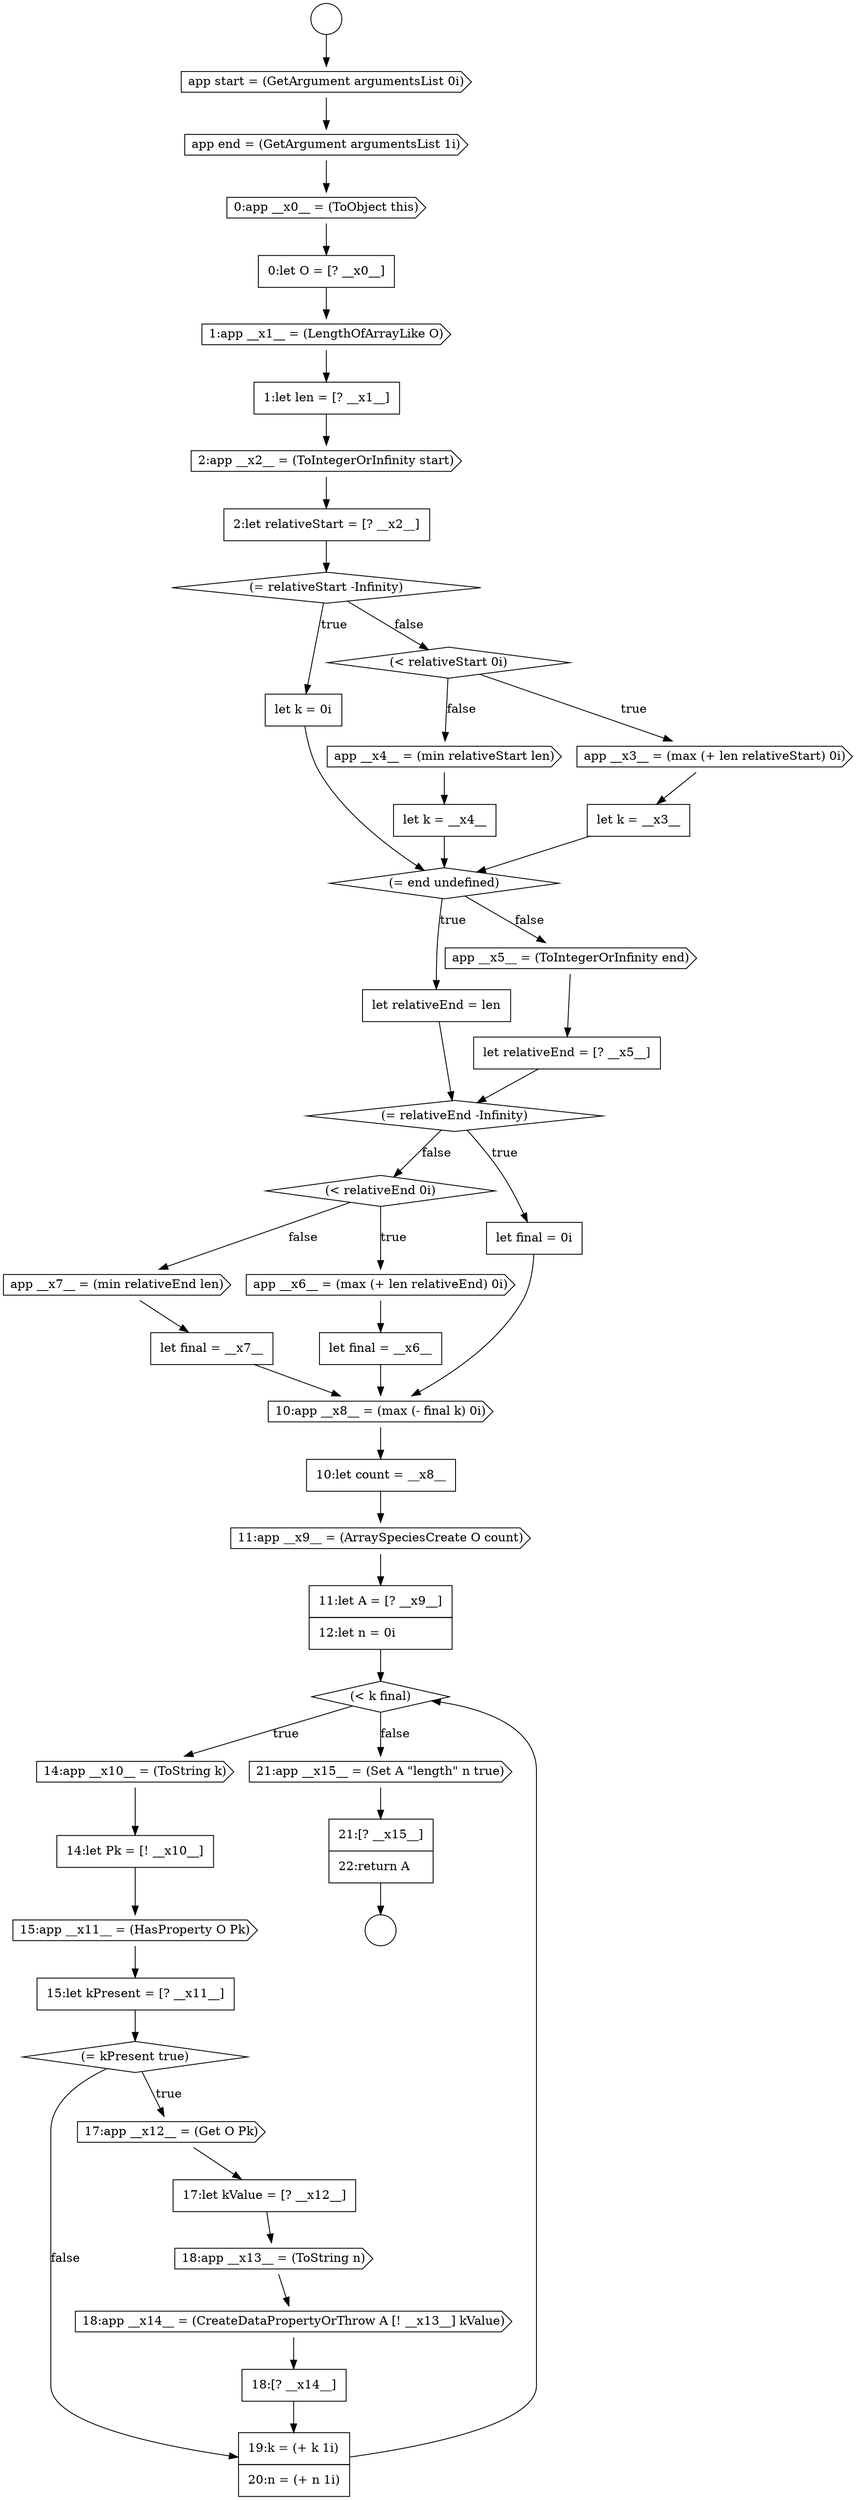 digraph {
  node16736 [shape=none, margin=0, label=<<font color="black">
    <table border="0" cellborder="1" cellspacing="0" cellpadding="10">
      <tr><td align="left">let k = 0i</td></tr>
    </table>
  </font>> color="black" fillcolor="white" style=filled]
  node16758 [shape=cds, label=<<font color="black">14:app __x10__ = (ToString k)</font>> color="black" fillcolor="white" style=filled]
  node16741 [shape=none, margin=0, label=<<font color="black">
    <table border="0" cellborder="1" cellspacing="0" cellpadding="10">
      <tr><td align="left">let k = __x4__</td></tr>
    </table>
  </font>> color="black" fillcolor="white" style=filled]
  node16750 [shape=none, margin=0, label=<<font color="black">
    <table border="0" cellborder="1" cellspacing="0" cellpadding="10">
      <tr><td align="left">let final = __x6__</td></tr>
    </table>
  </font>> color="black" fillcolor="white" style=filled]
  node16764 [shape=none, margin=0, label=<<font color="black">
    <table border="0" cellborder="1" cellspacing="0" cellpadding="10">
      <tr><td align="left">17:let kValue = [? __x12__]</td></tr>
    </table>
  </font>> color="black" fillcolor="white" style=filled]
  node16746 [shape=diamond, label=<<font color="black">(= relativeEnd -Infinity)</font>> color="black" fillcolor="white" style=filled]
  node16728 [shape=cds, label=<<font color="black">app end = (GetArgument argumentsList 1i)</font>> color="black" fillcolor="white" style=filled]
  node16756 [shape=none, margin=0, label=<<font color="black">
    <table border="0" cellborder="1" cellspacing="0" cellpadding="10">
      <tr><td align="left">11:let A = [? __x9__]</td></tr>
      <tr><td align="left">12:let n = 0i</td></tr>
    </table>
  </font>> color="black" fillcolor="white" style=filled]
  node16743 [shape=none, margin=0, label=<<font color="black">
    <table border="0" cellborder="1" cellspacing="0" cellpadding="10">
      <tr><td align="left">let relativeEnd = len</td></tr>
    </table>
  </font>> color="black" fillcolor="white" style=filled]
  node16760 [shape=cds, label=<<font color="black">15:app __x11__ = (HasProperty O Pk)</font>> color="black" fillcolor="white" style=filled]
  node16765 [shape=cds, label=<<font color="black">18:app __x13__ = (ToString n)</font>> color="black" fillcolor="white" style=filled]
  node16730 [shape=none, margin=0, label=<<font color="black">
    <table border="0" cellborder="1" cellspacing="0" cellpadding="10">
      <tr><td align="left">0:let O = [? __x0__]</td></tr>
    </table>
  </font>> color="black" fillcolor="white" style=filled]
  node16745 [shape=none, margin=0, label=<<font color="black">
    <table border="0" cellborder="1" cellspacing="0" cellpadding="10">
      <tr><td align="left">let relativeEnd = [? __x5__]</td></tr>
    </table>
  </font>> color="black" fillcolor="white" style=filled]
  node16762 [shape=diamond, label=<<font color="black">(= kPresent true)</font>> color="black" fillcolor="white" style=filled]
  node16752 [shape=none, margin=0, label=<<font color="black">
    <table border="0" cellborder="1" cellspacing="0" cellpadding="10">
      <tr><td align="left">let final = __x7__</td></tr>
    </table>
  </font>> color="black" fillcolor="white" style=filled]
  node16733 [shape=cds, label=<<font color="black">2:app __x2__ = (ToIntegerOrInfinity start)</font>> color="black" fillcolor="white" style=filled]
  node16740 [shape=cds, label=<<font color="black">app __x4__ = (min relativeStart len)</font>> color="black" fillcolor="white" style=filled]
  node16757 [shape=diamond, label=<<font color="black">(&lt; k final)</font>> color="black" fillcolor="white" style=filled]
  node16744 [shape=cds, label=<<font color="black">app __x5__ = (ToIntegerOrInfinity end)</font>> color="black" fillcolor="white" style=filled]
  node16753 [shape=cds, label=<<font color="black">10:app __x8__ = (max (- final k) 0i)</font>> color="black" fillcolor="white" style=filled]
  node16725 [shape=circle label=" " color="black" fillcolor="white" style=filled]
  node16729 [shape=cds, label=<<font color="black">0:app __x0__ = (ToObject this)</font>> color="black" fillcolor="white" style=filled]
  node16751 [shape=cds, label=<<font color="black">app __x7__ = (min relativeEnd len)</font>> color="black" fillcolor="white" style=filled]
  node16748 [shape=diamond, label=<<font color="black">(&lt; relativeEnd 0i)</font>> color="black" fillcolor="white" style=filled]
  node16761 [shape=none, margin=0, label=<<font color="black">
    <table border="0" cellborder="1" cellspacing="0" cellpadding="10">
      <tr><td align="left">15:let kPresent = [? __x11__]</td></tr>
    </table>
  </font>> color="black" fillcolor="white" style=filled]
  node16768 [shape=none, margin=0, label=<<font color="black">
    <table border="0" cellborder="1" cellspacing="0" cellpadding="10">
      <tr><td align="left">19:k = (+ k 1i)</td></tr>
      <tr><td align="left">20:n = (+ n 1i)</td></tr>
    </table>
  </font>> color="black" fillcolor="white" style=filled]
  node16754 [shape=none, margin=0, label=<<font color="black">
    <table border="0" cellborder="1" cellspacing="0" cellpadding="10">
      <tr><td align="left">10:let count = __x8__</td></tr>
    </table>
  </font>> color="black" fillcolor="white" style=filled]
  node16769 [shape=cds, label=<<font color="black">21:app __x15__ = (Set A &quot;length&quot; n true)</font>> color="black" fillcolor="white" style=filled]
  node16737 [shape=diamond, label=<<font color="black">(&lt; relativeStart 0i)</font>> color="black" fillcolor="white" style=filled]
  node16747 [shape=none, margin=0, label=<<font color="black">
    <table border="0" cellborder="1" cellspacing="0" cellpadding="10">
      <tr><td align="left">let final = 0i</td></tr>
    </table>
  </font>> color="black" fillcolor="white" style=filled]
  node16726 [shape=circle label=" " color="black" fillcolor="white" style=filled]
  node16735 [shape=diamond, label=<<font color="black">(= relativeStart -Infinity)</font>> color="black" fillcolor="white" style=filled]
  node16767 [shape=none, margin=0, label=<<font color="black">
    <table border="0" cellborder="1" cellspacing="0" cellpadding="10">
      <tr><td align="left">18:[? __x14__]</td></tr>
    </table>
  </font>> color="black" fillcolor="white" style=filled]
  node16732 [shape=none, margin=0, label=<<font color="black">
    <table border="0" cellborder="1" cellspacing="0" cellpadding="10">
      <tr><td align="left">1:let len = [? __x1__]</td></tr>
    </table>
  </font>> color="black" fillcolor="white" style=filled]
  node16731 [shape=cds, label=<<font color="black">1:app __x1__ = (LengthOfArrayLike O)</font>> color="black" fillcolor="white" style=filled]
  node16742 [shape=diamond, label=<<font color="black">(= end undefined)</font>> color="black" fillcolor="white" style=filled]
  node16755 [shape=cds, label=<<font color="black">11:app __x9__ = (ArraySpeciesCreate O count)</font>> color="black" fillcolor="white" style=filled]
  node16770 [shape=none, margin=0, label=<<font color="black">
    <table border="0" cellborder="1" cellspacing="0" cellpadding="10">
      <tr><td align="left">21:[? __x15__]</td></tr>
      <tr><td align="left">22:return A</td></tr>
    </table>
  </font>> color="black" fillcolor="white" style=filled]
  node16738 [shape=cds, label=<<font color="black">app __x3__ = (max (+ len relativeStart) 0i)</font>> color="black" fillcolor="white" style=filled]
  node16759 [shape=none, margin=0, label=<<font color="black">
    <table border="0" cellborder="1" cellspacing="0" cellpadding="10">
      <tr><td align="left">14:let Pk = [! __x10__]</td></tr>
    </table>
  </font>> color="black" fillcolor="white" style=filled]
  node16727 [shape=cds, label=<<font color="black">app start = (GetArgument argumentsList 0i)</font>> color="black" fillcolor="white" style=filled]
  node16763 [shape=cds, label=<<font color="black">17:app __x12__ = (Get O Pk)</font>> color="black" fillcolor="white" style=filled]
  node16749 [shape=cds, label=<<font color="black">app __x6__ = (max (+ len relativeEnd) 0i)</font>> color="black" fillcolor="white" style=filled]
  node16766 [shape=cds, label=<<font color="black">18:app __x14__ = (CreateDataPropertyOrThrow A [! __x13__] kValue)</font>> color="black" fillcolor="white" style=filled]
  node16739 [shape=none, margin=0, label=<<font color="black">
    <table border="0" cellborder="1" cellspacing="0" cellpadding="10">
      <tr><td align="left">let k = __x3__</td></tr>
    </table>
  </font>> color="black" fillcolor="white" style=filled]
  node16734 [shape=none, margin=0, label=<<font color="black">
    <table border="0" cellborder="1" cellspacing="0" cellpadding="10">
      <tr><td align="left">2:let relativeStart = [? __x2__]</td></tr>
    </table>
  </font>> color="black" fillcolor="white" style=filled]
  node16752 -> node16753 [ color="black"]
  node16769 -> node16770 [ color="black"]
  node16759 -> node16760 [ color="black"]
  node16757 -> node16758 [label=<<font color="black">true</font>> color="black"]
  node16757 -> node16769 [label=<<font color="black">false</font>> color="black"]
  node16746 -> node16747 [label=<<font color="black">true</font>> color="black"]
  node16746 -> node16748 [label=<<font color="black">false</font>> color="black"]
  node16733 -> node16734 [ color="black"]
  node16760 -> node16761 [ color="black"]
  node16727 -> node16728 [ color="black"]
  node16728 -> node16729 [ color="black"]
  node16741 -> node16742 [ color="black"]
  node16736 -> node16742 [ color="black"]
  node16753 -> node16754 [ color="black"]
  node16749 -> node16750 [ color="black"]
  node16768 -> node16757 [ color="black"]
  node16744 -> node16745 [ color="black"]
  node16745 -> node16746 [ color="black"]
  node16737 -> node16738 [label=<<font color="black">true</font>> color="black"]
  node16737 -> node16740 [label=<<font color="black">false</font>> color="black"]
  node16747 -> node16753 [ color="black"]
  node16748 -> node16749 [label=<<font color="black">true</font>> color="black"]
  node16748 -> node16751 [label=<<font color="black">false</font>> color="black"]
  node16742 -> node16743 [label=<<font color="black">true</font>> color="black"]
  node16742 -> node16744 [label=<<font color="black">false</font>> color="black"]
  node16743 -> node16746 [ color="black"]
  node16725 -> node16727 [ color="black"]
  node16767 -> node16768 [ color="black"]
  node16735 -> node16736 [label=<<font color="black">true</font>> color="black"]
  node16735 -> node16737 [label=<<font color="black">false</font>> color="black"]
  node16750 -> node16753 [ color="black"]
  node16731 -> node16732 [ color="black"]
  node16755 -> node16756 [ color="black"]
  node16740 -> node16741 [ color="black"]
  node16734 -> node16735 [ color="black"]
  node16762 -> node16763 [label=<<font color="black">true</font>> color="black"]
  node16762 -> node16768 [label=<<font color="black">false</font>> color="black"]
  node16751 -> node16752 [ color="black"]
  node16754 -> node16755 [ color="black"]
  node16729 -> node16730 [ color="black"]
  node16756 -> node16757 [ color="black"]
  node16770 -> node16726 [ color="black"]
  node16758 -> node16759 [ color="black"]
  node16763 -> node16764 [ color="black"]
  node16730 -> node16731 [ color="black"]
  node16765 -> node16766 [ color="black"]
  node16761 -> node16762 [ color="black"]
  node16766 -> node16767 [ color="black"]
  node16732 -> node16733 [ color="black"]
  node16739 -> node16742 [ color="black"]
  node16738 -> node16739 [ color="black"]
  node16764 -> node16765 [ color="black"]
}
